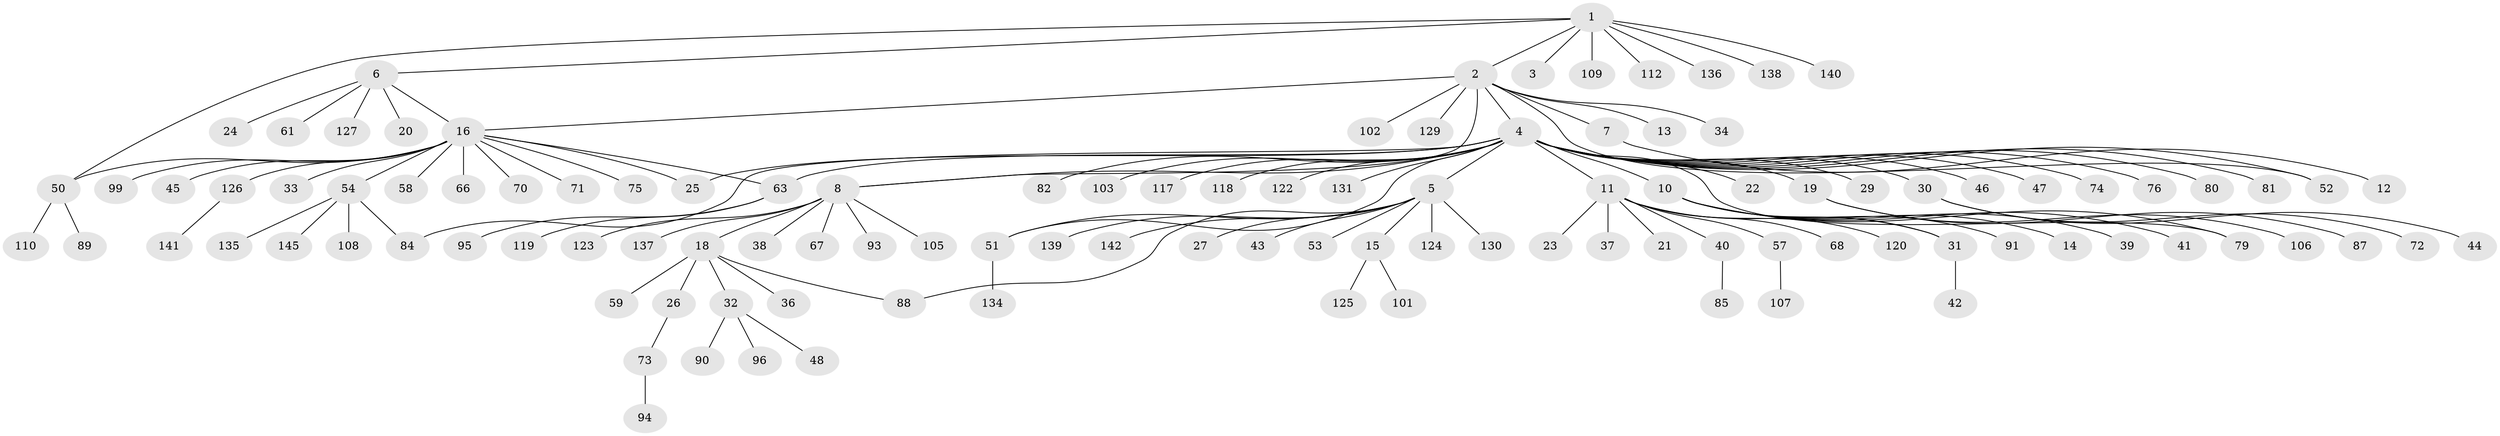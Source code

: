 // original degree distribution, {10: 0.013793103448275862, 11: 0.013793103448275862, 1: 0.6689655172413793, 28: 0.006896551724137931, 12: 0.006896551724137931, 7: 0.020689655172413793, 2: 0.14482758620689656, 8: 0.006896551724137931, 4: 0.027586206896551724, 3: 0.07586206896551724, 6: 0.006896551724137931, 5: 0.006896551724137931}
// Generated by graph-tools (version 1.1) at 2025/11/02/27/25 16:11:11]
// undirected, 113 vertices, 123 edges
graph export_dot {
graph [start="1"]
  node [color=gray90,style=filled];
  1 [super="+55"];
  2 [super="+9"];
  3;
  4 [super="+78"];
  5 [super="+133"];
  6 [super="+83"];
  7;
  8 [super="+17"];
  10 [super="+28"];
  11 [super="+115"];
  12 [super="+144"];
  13;
  14 [super="+121"];
  15 [super="+56"];
  16 [super="+35"];
  18 [super="+98"];
  19 [super="+92"];
  20;
  21;
  22 [super="+64"];
  23;
  24;
  25 [super="+97"];
  26 [super="+69"];
  27;
  29;
  30;
  31 [super="+62"];
  32;
  33;
  34;
  36 [super="+113"];
  37 [super="+49"];
  38;
  39;
  40 [super="+77"];
  41;
  42;
  43;
  44;
  45;
  46;
  47;
  48;
  50 [super="+65"];
  51;
  52;
  53 [super="+116"];
  54 [super="+100"];
  57 [super="+60"];
  58;
  59;
  61;
  63;
  66 [super="+128"];
  67;
  68;
  70;
  71;
  72;
  73;
  74 [super="+104"];
  75;
  76 [super="+86"];
  79 [super="+114"];
  80;
  81;
  82 [super="+143"];
  84 [super="+111"];
  85;
  87;
  88;
  89;
  90;
  91;
  93;
  94;
  95;
  96;
  99;
  101;
  102;
  103;
  105;
  106;
  107;
  108;
  109;
  110;
  112;
  117;
  118 [super="+132"];
  119;
  120;
  122;
  123;
  124;
  125;
  126;
  127;
  129;
  130;
  131;
  134;
  135;
  136;
  137;
  138;
  139;
  140;
  141;
  142;
  145;
  1 -- 2;
  1 -- 3;
  1 -- 6;
  1 -- 109;
  1 -- 112;
  1 -- 136;
  1 -- 138;
  1 -- 140;
  1 -- 50;
  2 -- 4;
  2 -- 7;
  2 -- 8;
  2 -- 13;
  2 -- 16;
  2 -- 34;
  2 -- 52;
  2 -- 102;
  2 -- 129;
  4 -- 5;
  4 -- 8;
  4 -- 10;
  4 -- 11;
  4 -- 19;
  4 -- 22;
  4 -- 25;
  4 -- 29;
  4 -- 30;
  4 -- 46;
  4 -- 47;
  4 -- 51;
  4 -- 52;
  4 -- 63;
  4 -- 74;
  4 -- 76;
  4 -- 79;
  4 -- 80;
  4 -- 81;
  4 -- 82;
  4 -- 84;
  4 -- 103;
  4 -- 117;
  4 -- 118;
  4 -- 122;
  4 -- 131;
  5 -- 15;
  5 -- 27;
  5 -- 43;
  5 -- 51;
  5 -- 53;
  5 -- 88;
  5 -- 124;
  5 -- 130;
  5 -- 139;
  5 -- 142;
  6 -- 16;
  6 -- 20;
  6 -- 24;
  6 -- 61;
  6 -- 127;
  7 -- 12;
  8 -- 18;
  8 -- 38;
  8 -- 93;
  8 -- 123;
  8 -- 137;
  8 -- 105;
  8 -- 67;
  10 -- 14;
  10 -- 39;
  10 -- 79;
  10 -- 91;
  10 -- 41;
  10 -- 31;
  11 -- 21;
  11 -- 23;
  11 -- 31;
  11 -- 37;
  11 -- 40;
  11 -- 57;
  11 -- 68;
  11 -- 120;
  15 -- 101;
  15 -- 125;
  16 -- 33;
  16 -- 50;
  16 -- 54;
  16 -- 58;
  16 -- 63;
  16 -- 71;
  16 -- 75;
  16 -- 126;
  16 -- 66;
  16 -- 99;
  16 -- 70;
  16 -- 25;
  16 -- 45;
  18 -- 26;
  18 -- 32;
  18 -- 36;
  18 -- 59;
  18 -- 88;
  19 -- 87;
  19 -- 106;
  26 -- 73;
  30 -- 44;
  30 -- 72;
  31 -- 42;
  32 -- 48;
  32 -- 90;
  32 -- 96;
  40 -- 85;
  50 -- 89;
  50 -- 110;
  51 -- 134;
  54 -- 84;
  54 -- 108;
  54 -- 135;
  54 -- 145;
  57 -- 107;
  63 -- 95;
  63 -- 119;
  73 -- 94;
  126 -- 141;
}
